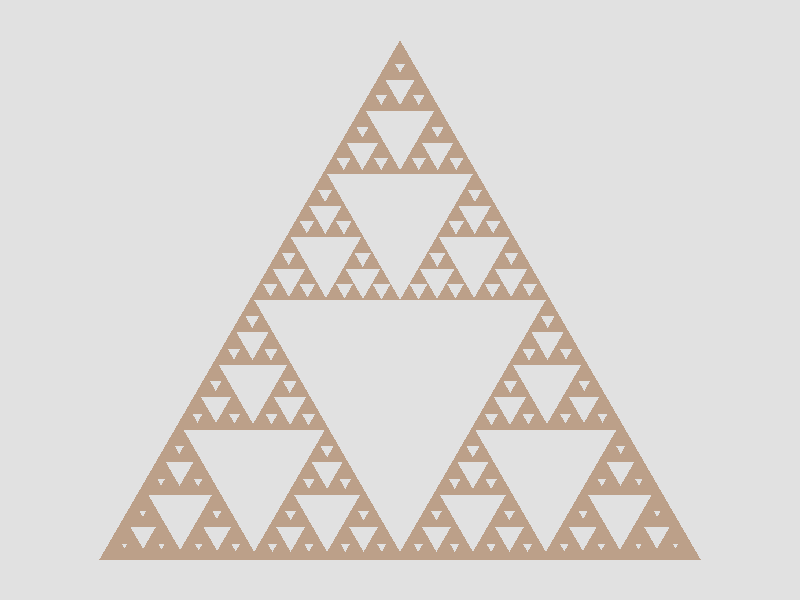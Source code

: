 #include "colors.inc"
#include "textures.inc"

background { color Gray }

light_source { <0,0,-2> color White }
light_source { <0,2,-2> color White }

camera {
    location <0.5,sqrt(3)/4,-1>
    look_at <0.5,sqrt(3)/4,0>
}

#declare simple_triangle = prism {
    -1 0 3
    <0,0> <1,0> <0.5,sqrt(3)/2>
    rotate <270,0,0>
    texture { Gold_Nugget }
}

#macro sierpinski(level)
    #if (level = 0)
        simple_triangle
    #else
        union {
            object {
                sierpinski(level - 1)
                scale 0.5
            }
            object {
                sierpinski(level - 1)
                scale 0.5
                translate <0.5,0,0>
            }
            object {
                sierpinski(level - 1)
                scale 0.5
                translate <0.25,sqrt(3)/4,0>
            }
        }
    #end
#end

object { sierpinski(5) }
